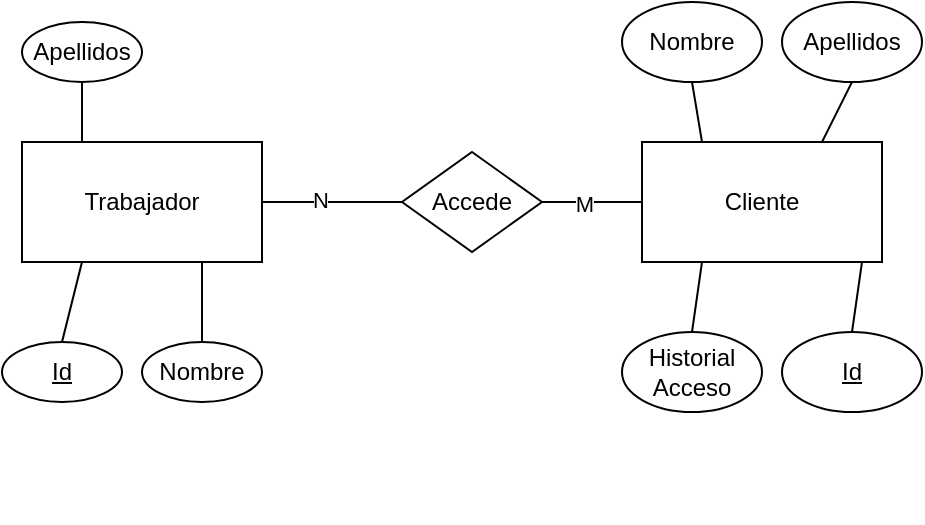 <mxfile version="23.1.2" type="github">
  <diagram id="R2lEEEUBdFMjLlhIrx00" name="Page-1">
    <mxGraphModel dx="810" dy="451" grid="1" gridSize="10" guides="1" tooltips="1" connect="1" arrows="1" fold="1" page="1" pageScale="1" pageWidth="850" pageHeight="1100" math="0" shadow="0" extFonts="Permanent Marker^https://fonts.googleapis.com/css?family=Permanent+Marker">
      <root>
        <mxCell id="0" />
        <mxCell id="1" parent="0" />
        <mxCell id="xiHN5ZuXpYM65SC3CbbS-1" value="" style="shape=partialRectangle;overflow=hidden;connectable=0;fillColor=none;top=0;left=0;bottom=0;right=0;" vertex="1" parent="1">
          <mxGeometry x="110" y="270" width="30" height="30" as="geometry">
            <mxRectangle width="30" height="30" as="alternateBounds" />
          </mxGeometry>
        </mxCell>
        <mxCell id="xiHN5ZuXpYM65SC3CbbS-48" value="Trabajador" style="rounded=0;whiteSpace=wrap;html=1;" vertex="1" parent="1">
          <mxGeometry x="80" y="110" width="120" height="60" as="geometry" />
        </mxCell>
        <mxCell id="xiHN5ZuXpYM65SC3CbbS-49" value="" style="endArrow=none;html=1;rounded=0;entryX=0.25;entryY=1;entryDx=0;entryDy=0;" edge="1" parent="1" target="xiHN5ZuXpYM65SC3CbbS-48">
          <mxGeometry width="50" height="50" relative="1" as="geometry">
            <mxPoint x="100" y="210" as="sourcePoint" />
            <mxPoint x="340" y="190" as="targetPoint" />
          </mxGeometry>
        </mxCell>
        <mxCell id="xiHN5ZuXpYM65SC3CbbS-50" value="&lt;u&gt;Id&lt;/u&gt;" style="ellipse;whiteSpace=wrap;html=1;" vertex="1" parent="1">
          <mxGeometry x="70" y="210" width="60" height="30" as="geometry" />
        </mxCell>
        <mxCell id="xiHN5ZuXpYM65SC3CbbS-51" value="" style="endArrow=none;html=1;rounded=0;entryX=0.75;entryY=1;entryDx=0;entryDy=0;exitX=0.5;exitY=0;exitDx=0;exitDy=0;" edge="1" parent="1" source="xiHN5ZuXpYM65SC3CbbS-52" target="xiHN5ZuXpYM65SC3CbbS-48">
          <mxGeometry width="50" height="50" relative="1" as="geometry">
            <mxPoint x="170" y="210" as="sourcePoint" />
            <mxPoint x="120" y="180" as="targetPoint" />
          </mxGeometry>
        </mxCell>
        <mxCell id="xiHN5ZuXpYM65SC3CbbS-52" value="Nombre" style="ellipse;whiteSpace=wrap;html=1;" vertex="1" parent="1">
          <mxGeometry x="140" y="210" width="60" height="30" as="geometry" />
        </mxCell>
        <mxCell id="xiHN5ZuXpYM65SC3CbbS-53" value="Apellidos" style="ellipse;whiteSpace=wrap;html=1;" vertex="1" parent="1">
          <mxGeometry x="80" y="50" width="60" height="30" as="geometry" />
        </mxCell>
        <mxCell id="xiHN5ZuXpYM65SC3CbbS-54" value="" style="endArrow=none;html=1;rounded=0;entryX=0.5;entryY=1;entryDx=0;entryDy=0;exitX=0.25;exitY=0;exitDx=0;exitDy=0;" edge="1" parent="1" source="xiHN5ZuXpYM65SC3CbbS-48" target="xiHN5ZuXpYM65SC3CbbS-53">
          <mxGeometry width="50" height="50" relative="1" as="geometry">
            <mxPoint x="110" y="220" as="sourcePoint" />
            <mxPoint x="120" y="180" as="targetPoint" />
          </mxGeometry>
        </mxCell>
        <mxCell id="xiHN5ZuXpYM65SC3CbbS-55" value="Accede" style="rhombus;whiteSpace=wrap;html=1;" vertex="1" parent="1">
          <mxGeometry x="270" y="115" width="70" height="50" as="geometry" />
        </mxCell>
        <mxCell id="xiHN5ZuXpYM65SC3CbbS-56" value="" style="endArrow=none;html=1;rounded=0;exitX=1;exitY=0.5;exitDx=0;exitDy=0;entryX=0;entryY=0.5;entryDx=0;entryDy=0;" edge="1" parent="1" source="xiHN5ZuXpYM65SC3CbbS-48" target="xiHN5ZuXpYM65SC3CbbS-55">
          <mxGeometry width="50" height="50" relative="1" as="geometry">
            <mxPoint x="310" y="210" as="sourcePoint" />
            <mxPoint x="360" y="160" as="targetPoint" />
          </mxGeometry>
        </mxCell>
        <mxCell id="xiHN5ZuXpYM65SC3CbbS-68" value="N" style="edgeLabel;html=1;align=center;verticalAlign=middle;resizable=0;points=[];" vertex="1" connectable="0" parent="xiHN5ZuXpYM65SC3CbbS-56">
          <mxGeometry x="-0.174" y="1" relative="1" as="geometry">
            <mxPoint as="offset" />
          </mxGeometry>
        </mxCell>
        <mxCell id="xiHN5ZuXpYM65SC3CbbS-57" value="" style="endArrow=none;html=1;rounded=0;exitX=1;exitY=0.5;exitDx=0;exitDy=0;" edge="1" parent="1" source="xiHN5ZuXpYM65SC3CbbS-55" target="xiHN5ZuXpYM65SC3CbbS-58">
          <mxGeometry width="50" height="50" relative="1" as="geometry">
            <mxPoint x="380" y="139.76" as="sourcePoint" />
            <mxPoint x="410" y="140" as="targetPoint" />
          </mxGeometry>
        </mxCell>
        <mxCell id="xiHN5ZuXpYM65SC3CbbS-69" value="M" style="edgeLabel;html=1;align=center;verticalAlign=middle;resizable=0;points=[];" vertex="1" connectable="0" parent="xiHN5ZuXpYM65SC3CbbS-57">
          <mxGeometry x="-0.186" y="-1" relative="1" as="geometry">
            <mxPoint as="offset" />
          </mxGeometry>
        </mxCell>
        <mxCell id="xiHN5ZuXpYM65SC3CbbS-58" value="Cliente" style="rounded=0;whiteSpace=wrap;html=1;" vertex="1" parent="1">
          <mxGeometry x="390" y="110" width="120" height="60" as="geometry" />
        </mxCell>
        <mxCell id="xiHN5ZuXpYM65SC3CbbS-60" value="Historial Acceso" style="ellipse;whiteSpace=wrap;html=1;" vertex="1" parent="1">
          <mxGeometry x="380" y="205" width="70" height="40" as="geometry" />
        </mxCell>
        <mxCell id="xiHN5ZuXpYM65SC3CbbS-61" value="" style="endArrow=none;html=1;rounded=0;entryX=0.25;entryY=1;entryDx=0;entryDy=0;exitX=0.5;exitY=0;exitDx=0;exitDy=0;" edge="1" parent="1" source="xiHN5ZuXpYM65SC3CbbS-60" target="xiHN5ZuXpYM65SC3CbbS-58">
          <mxGeometry width="50" height="50" relative="1" as="geometry">
            <mxPoint x="310" y="210" as="sourcePoint" />
            <mxPoint x="360" y="160" as="targetPoint" />
          </mxGeometry>
        </mxCell>
        <mxCell id="xiHN5ZuXpYM65SC3CbbS-62" value="&lt;u&gt;Id&lt;/u&gt;" style="ellipse;whiteSpace=wrap;html=1;" vertex="1" parent="1">
          <mxGeometry x="460" y="205" width="70" height="40" as="geometry" />
        </mxCell>
        <mxCell id="xiHN5ZuXpYM65SC3CbbS-63" value="" style="endArrow=none;html=1;rounded=0;entryX=0.25;entryY=1;entryDx=0;entryDy=0;exitX=0.5;exitY=0;exitDx=0;exitDy=0;" edge="1" parent="1" source="xiHN5ZuXpYM65SC3CbbS-62">
          <mxGeometry width="50" height="50" relative="1" as="geometry">
            <mxPoint x="390" y="210" as="sourcePoint" />
            <mxPoint x="500" y="170" as="targetPoint" />
          </mxGeometry>
        </mxCell>
        <mxCell id="xiHN5ZuXpYM65SC3CbbS-64" value="Nombre" style="ellipse;whiteSpace=wrap;html=1;" vertex="1" parent="1">
          <mxGeometry x="380" y="40" width="70" height="40" as="geometry" />
        </mxCell>
        <mxCell id="xiHN5ZuXpYM65SC3CbbS-65" value="" style="endArrow=none;html=1;rounded=0;entryX=0.25;entryY=0;entryDx=0;entryDy=0;exitX=0.5;exitY=1;exitDx=0;exitDy=0;" edge="1" parent="1" source="xiHN5ZuXpYM65SC3CbbS-64" target="xiHN5ZuXpYM65SC3CbbS-58">
          <mxGeometry width="50" height="50" relative="1" as="geometry">
            <mxPoint x="320" y="45" as="sourcePoint" />
            <mxPoint x="430" y="5" as="targetPoint" />
          </mxGeometry>
        </mxCell>
        <mxCell id="xiHN5ZuXpYM65SC3CbbS-66" value="Apellidos" style="ellipse;whiteSpace=wrap;html=1;" vertex="1" parent="1">
          <mxGeometry x="460" y="40" width="70" height="40" as="geometry" />
        </mxCell>
        <mxCell id="xiHN5ZuXpYM65SC3CbbS-67" value="" style="endArrow=none;html=1;rounded=0;entryX=0.75;entryY=0;entryDx=0;entryDy=0;exitX=0.5;exitY=1;exitDx=0;exitDy=0;" edge="1" parent="1" source="xiHN5ZuXpYM65SC3CbbS-66" target="xiHN5ZuXpYM65SC3CbbS-58">
          <mxGeometry width="50" height="50" relative="1" as="geometry">
            <mxPoint x="435" y="90" as="sourcePoint" />
            <mxPoint x="430" y="120" as="targetPoint" />
          </mxGeometry>
        </mxCell>
      </root>
    </mxGraphModel>
  </diagram>
</mxfile>
